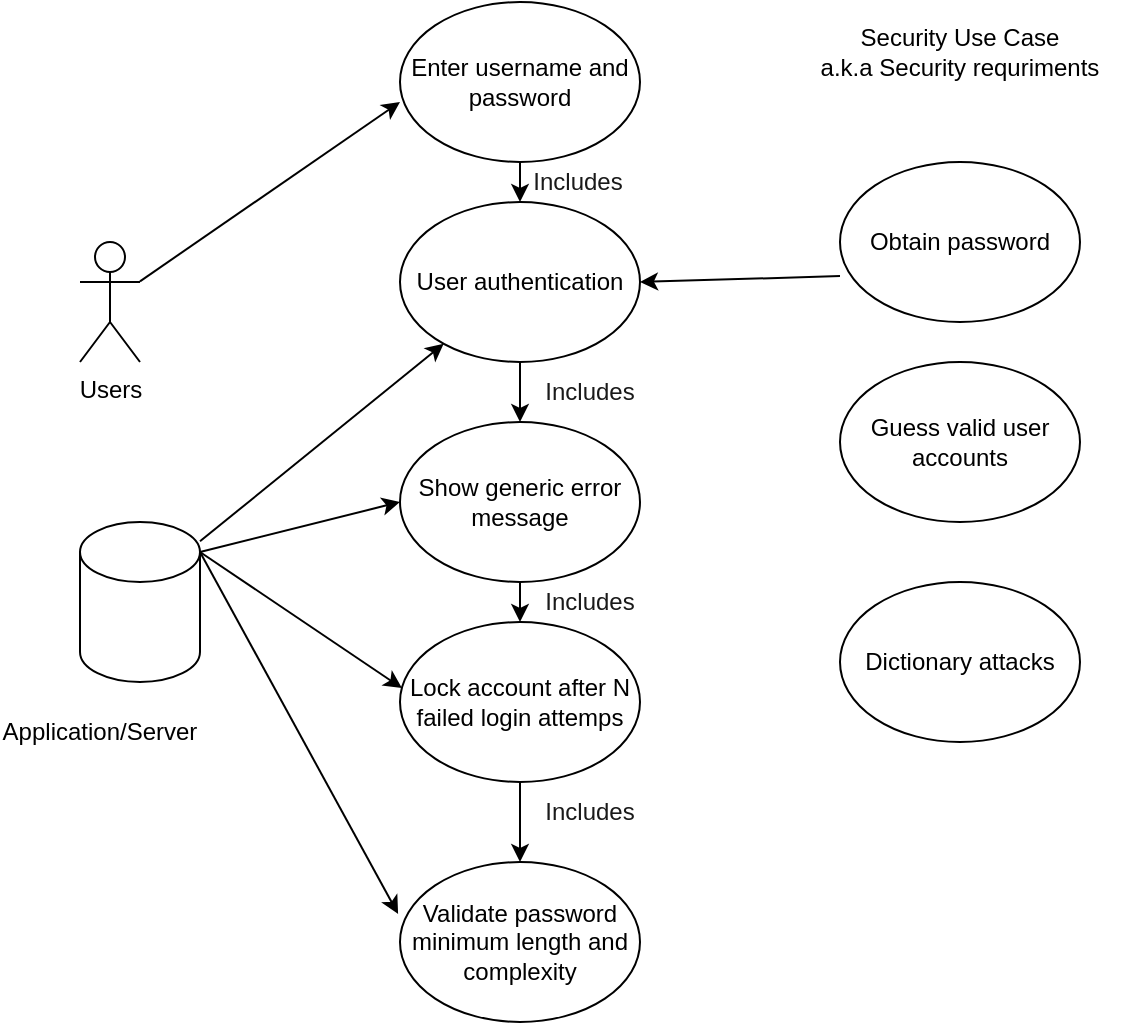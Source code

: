 <mxfile version="17.0.0" type="github">
  <diagram id="bdNYrvAYxolotcpvOu4s" name="Page-1">
    <mxGraphModel dx="1186" dy="790" grid="1" gridSize="10" guides="1" tooltips="1" connect="1" arrows="1" fold="1" page="1" pageScale="1" pageWidth="850" pageHeight="1100" math="0" shadow="0">
      <root>
        <mxCell id="0" />
        <mxCell id="1" parent="0" />
        <mxCell id="CPRjn7crAsUhfM99n91P-1" value="Users" style="shape=umlActor;verticalLabelPosition=bottom;verticalAlign=top;html=1;outlineConnect=0;" vertex="1" parent="1">
          <mxGeometry x="140" y="190" width="30" height="60" as="geometry" />
        </mxCell>
        <mxCell id="CPRjn7crAsUhfM99n91P-2" value="" style="shape=cylinder3;whiteSpace=wrap;html=1;boundedLbl=1;backgroundOutline=1;size=15;" vertex="1" parent="1">
          <mxGeometry x="140" y="330" width="60" height="80" as="geometry" />
        </mxCell>
        <mxCell id="CPRjn7crAsUhfM99n91P-3" value="Enter username and password" style="ellipse;whiteSpace=wrap;html=1;" vertex="1" parent="1">
          <mxGeometry x="300" y="70" width="120" height="80" as="geometry" />
        </mxCell>
        <mxCell id="CPRjn7crAsUhfM99n91P-4" value="User authentication" style="ellipse;whiteSpace=wrap;html=1;" vertex="1" parent="1">
          <mxGeometry x="300" y="170" width="120" height="80" as="geometry" />
        </mxCell>
        <mxCell id="CPRjn7crAsUhfM99n91P-5" value="Show generic error message" style="ellipse;whiteSpace=wrap;html=1;" vertex="1" parent="1">
          <mxGeometry x="300" y="280" width="120" height="80" as="geometry" />
        </mxCell>
        <mxCell id="CPRjn7crAsUhfM99n91P-6" value="Lock account after N failed login attemps" style="ellipse;whiteSpace=wrap;html=1;" vertex="1" parent="1">
          <mxGeometry x="300" y="380" width="120" height="80" as="geometry" />
        </mxCell>
        <mxCell id="CPRjn7crAsUhfM99n91P-7" value="Validate password minimum length and complexity " style="ellipse;whiteSpace=wrap;html=1;" vertex="1" parent="1">
          <mxGeometry x="300" y="500" width="120" height="80" as="geometry" />
        </mxCell>
        <mxCell id="CPRjn7crAsUhfM99n91P-8" value="" style="endArrow=classic;html=1;rounded=0;entryX=0;entryY=0.625;entryDx=0;entryDy=0;entryPerimeter=0;" edge="1" parent="1" source="CPRjn7crAsUhfM99n91P-1" target="CPRjn7crAsUhfM99n91P-3">
          <mxGeometry width="50" height="50" relative="1" as="geometry">
            <mxPoint x="400" y="440" as="sourcePoint" />
            <mxPoint x="450" y="390" as="targetPoint" />
          </mxGeometry>
        </mxCell>
        <mxCell id="CPRjn7crAsUhfM99n91P-9" value="" style="endArrow=classic;html=1;rounded=0;" edge="1" parent="1" target="CPRjn7crAsUhfM99n91P-4">
          <mxGeometry width="50" height="50" relative="1" as="geometry">
            <mxPoint x="200" y="339.655" as="sourcePoint" />
            <mxPoint x="330" y="250" as="targetPoint" />
          </mxGeometry>
        </mxCell>
        <mxCell id="CPRjn7crAsUhfM99n91P-10" value="" style="endArrow=classic;html=1;rounded=0;exitX=1;exitY=0;exitDx=0;exitDy=15;exitPerimeter=0;entryX=0;entryY=0.5;entryDx=0;entryDy=0;" edge="1" parent="1" source="CPRjn7crAsUhfM99n91P-2" target="CPRjn7crAsUhfM99n91P-5">
          <mxGeometry width="50" height="50" relative="1" as="geometry">
            <mxPoint x="200" y="380" as="sourcePoint" />
            <mxPoint x="250" y="330" as="targetPoint" />
          </mxGeometry>
        </mxCell>
        <mxCell id="CPRjn7crAsUhfM99n91P-11" value="" style="endArrow=classic;html=1;rounded=0;exitX=1;exitY=0;exitDx=0;exitDy=15;exitPerimeter=0;entryX=0.008;entryY=0.413;entryDx=0;entryDy=0;entryPerimeter=0;" edge="1" parent="1" source="CPRjn7crAsUhfM99n91P-2" target="CPRjn7crAsUhfM99n91P-6">
          <mxGeometry width="50" height="50" relative="1" as="geometry">
            <mxPoint x="210" y="355" as="sourcePoint" />
            <mxPoint x="310" y="330" as="targetPoint" />
          </mxGeometry>
        </mxCell>
        <mxCell id="CPRjn7crAsUhfM99n91P-12" value="" style="endArrow=classic;html=1;rounded=0;exitX=1;exitY=0;exitDx=0;exitDy=15;exitPerimeter=0;entryX=-0.008;entryY=0.325;entryDx=0;entryDy=0;entryPerimeter=0;" edge="1" parent="1" source="CPRjn7crAsUhfM99n91P-2" target="CPRjn7crAsUhfM99n91P-7">
          <mxGeometry width="50" height="50" relative="1" as="geometry">
            <mxPoint x="210" y="355" as="sourcePoint" />
            <mxPoint x="300" y="490" as="targetPoint" />
          </mxGeometry>
        </mxCell>
        <mxCell id="CPRjn7crAsUhfM99n91P-13" value="Application/Server" style="text;html=1;strokeColor=none;fillColor=none;align=center;verticalAlign=middle;whiteSpace=wrap;rounded=0;" vertex="1" parent="1">
          <mxGeometry x="100" y="420" width="100" height="30" as="geometry" />
        </mxCell>
        <mxCell id="CPRjn7crAsUhfM99n91P-14" value="Obtain password" style="ellipse;whiteSpace=wrap;html=1;" vertex="1" parent="1">
          <mxGeometry x="520" y="150" width="120" height="80" as="geometry" />
        </mxCell>
        <mxCell id="CPRjn7crAsUhfM99n91P-15" value="Guess valid user accounts" style="ellipse;whiteSpace=wrap;html=1;" vertex="1" parent="1">
          <mxGeometry x="520" y="250" width="120" height="80" as="geometry" />
        </mxCell>
        <mxCell id="CPRjn7crAsUhfM99n91P-16" value="Dictionary attacks" style="ellipse;whiteSpace=wrap;html=1;" vertex="1" parent="1">
          <mxGeometry x="520" y="360" width="120" height="80" as="geometry" />
        </mxCell>
        <mxCell id="CPRjn7crAsUhfM99n91P-17" value="&lt;div&gt;Security Use Case&lt;/div&gt;&lt;div&gt;a.k.a Security requriments&lt;br&gt;&lt;/div&gt;" style="text;html=1;strokeColor=none;fillColor=none;align=center;verticalAlign=middle;whiteSpace=wrap;rounded=0;" vertex="1" parent="1">
          <mxGeometry x="490" y="80" width="180" height="30" as="geometry" />
        </mxCell>
        <mxCell id="CPRjn7crAsUhfM99n91P-18" value="" style="endArrow=classic;html=1;rounded=0;fontColor=#FF3333;entryX=1;entryY=0.5;entryDx=0;entryDy=0;exitX=0;exitY=0.713;exitDx=0;exitDy=0;exitPerimeter=0;" edge="1" parent="1" source="CPRjn7crAsUhfM99n91P-14" target="CPRjn7crAsUhfM99n91P-4">
          <mxGeometry width="50" height="50" relative="1" as="geometry">
            <mxPoint x="400" y="440" as="sourcePoint" />
            <mxPoint x="450" y="390" as="targetPoint" />
          </mxGeometry>
        </mxCell>
        <mxCell id="CPRjn7crAsUhfM99n91P-19" value="" style="endArrow=classic;html=1;rounded=0;fontColor=#FF3333;exitX=0.5;exitY=1;exitDx=0;exitDy=0;" edge="1" parent="1" source="CPRjn7crAsUhfM99n91P-3" target="CPRjn7crAsUhfM99n91P-4">
          <mxGeometry width="50" height="50" relative="1" as="geometry">
            <mxPoint x="400" y="440" as="sourcePoint" />
            <mxPoint x="450" y="390" as="targetPoint" />
          </mxGeometry>
        </mxCell>
        <mxCell id="CPRjn7crAsUhfM99n91P-20" value="" style="endArrow=classic;html=1;rounded=0;fontColor=#FF3333;exitX=0.5;exitY=1;exitDx=0;exitDy=0;entryX=0.5;entryY=0;entryDx=0;entryDy=0;" edge="1" parent="1" source="CPRjn7crAsUhfM99n91P-4" target="CPRjn7crAsUhfM99n91P-5">
          <mxGeometry width="50" height="50" relative="1" as="geometry">
            <mxPoint x="370" y="160" as="sourcePoint" />
            <mxPoint x="370" y="180" as="targetPoint" />
            <Array as="points">
              <mxPoint x="360" y="260" />
            </Array>
          </mxGeometry>
        </mxCell>
        <mxCell id="CPRjn7crAsUhfM99n91P-21" value="" style="endArrow=classic;html=1;rounded=0;fontColor=#FF3333;exitX=0.5;exitY=1;exitDx=0;exitDy=0;entryX=0.5;entryY=0;entryDx=0;entryDy=0;" edge="1" parent="1" source="CPRjn7crAsUhfM99n91P-5" target="CPRjn7crAsUhfM99n91P-6">
          <mxGeometry width="50" height="50" relative="1" as="geometry">
            <mxPoint x="370" y="260" as="sourcePoint" />
            <mxPoint x="370" y="290" as="targetPoint" />
            <Array as="points" />
          </mxGeometry>
        </mxCell>
        <mxCell id="CPRjn7crAsUhfM99n91P-22" value="" style="endArrow=classic;html=1;rounded=0;fontColor=#FF3333;exitX=0.5;exitY=1;exitDx=0;exitDy=0;entryX=0.5;entryY=0;entryDx=0;entryDy=0;" edge="1" parent="1" source="CPRjn7crAsUhfM99n91P-6" target="CPRjn7crAsUhfM99n91P-7">
          <mxGeometry width="50" height="50" relative="1" as="geometry">
            <mxPoint x="370" y="370" as="sourcePoint" />
            <mxPoint x="370" y="390" as="targetPoint" />
            <Array as="points" />
          </mxGeometry>
        </mxCell>
        <mxCell id="CPRjn7crAsUhfM99n91P-23" value="&lt;font color=&quot;#1A1A1A&quot;&gt;Includes&lt;/font&gt;" style="text;html=1;strokeColor=none;fillColor=none;align=center;verticalAlign=middle;whiteSpace=wrap;rounded=0;fontColor=#FF3333;" vertex="1" parent="1">
          <mxGeometry x="359" y="145" width="60" height="30" as="geometry" />
        </mxCell>
        <mxCell id="CPRjn7crAsUhfM99n91P-24" value="&lt;font color=&quot;#1A1A1A&quot;&gt;Includes&lt;/font&gt;" style="text;html=1;strokeColor=none;fillColor=none;align=center;verticalAlign=middle;whiteSpace=wrap;rounded=0;fontColor=#FF3333;" vertex="1" parent="1">
          <mxGeometry x="365" y="250" width="60" height="30" as="geometry" />
        </mxCell>
        <mxCell id="CPRjn7crAsUhfM99n91P-25" value="&lt;font color=&quot;#1A1A1A&quot;&gt;Includes&lt;/font&gt;" style="text;html=1;strokeColor=none;fillColor=none;align=center;verticalAlign=middle;whiteSpace=wrap;rounded=0;fontColor=#FF3333;" vertex="1" parent="1">
          <mxGeometry x="365" y="355" width="60" height="30" as="geometry" />
        </mxCell>
        <mxCell id="CPRjn7crAsUhfM99n91P-26" value="&lt;font color=&quot;#1A1A1A&quot;&gt;Includes&lt;/font&gt;" style="text;html=1;strokeColor=none;fillColor=none;align=center;verticalAlign=middle;whiteSpace=wrap;rounded=0;fontColor=#FF3333;" vertex="1" parent="1">
          <mxGeometry x="365" y="460" width="60" height="30" as="geometry" />
        </mxCell>
      </root>
    </mxGraphModel>
  </diagram>
</mxfile>
